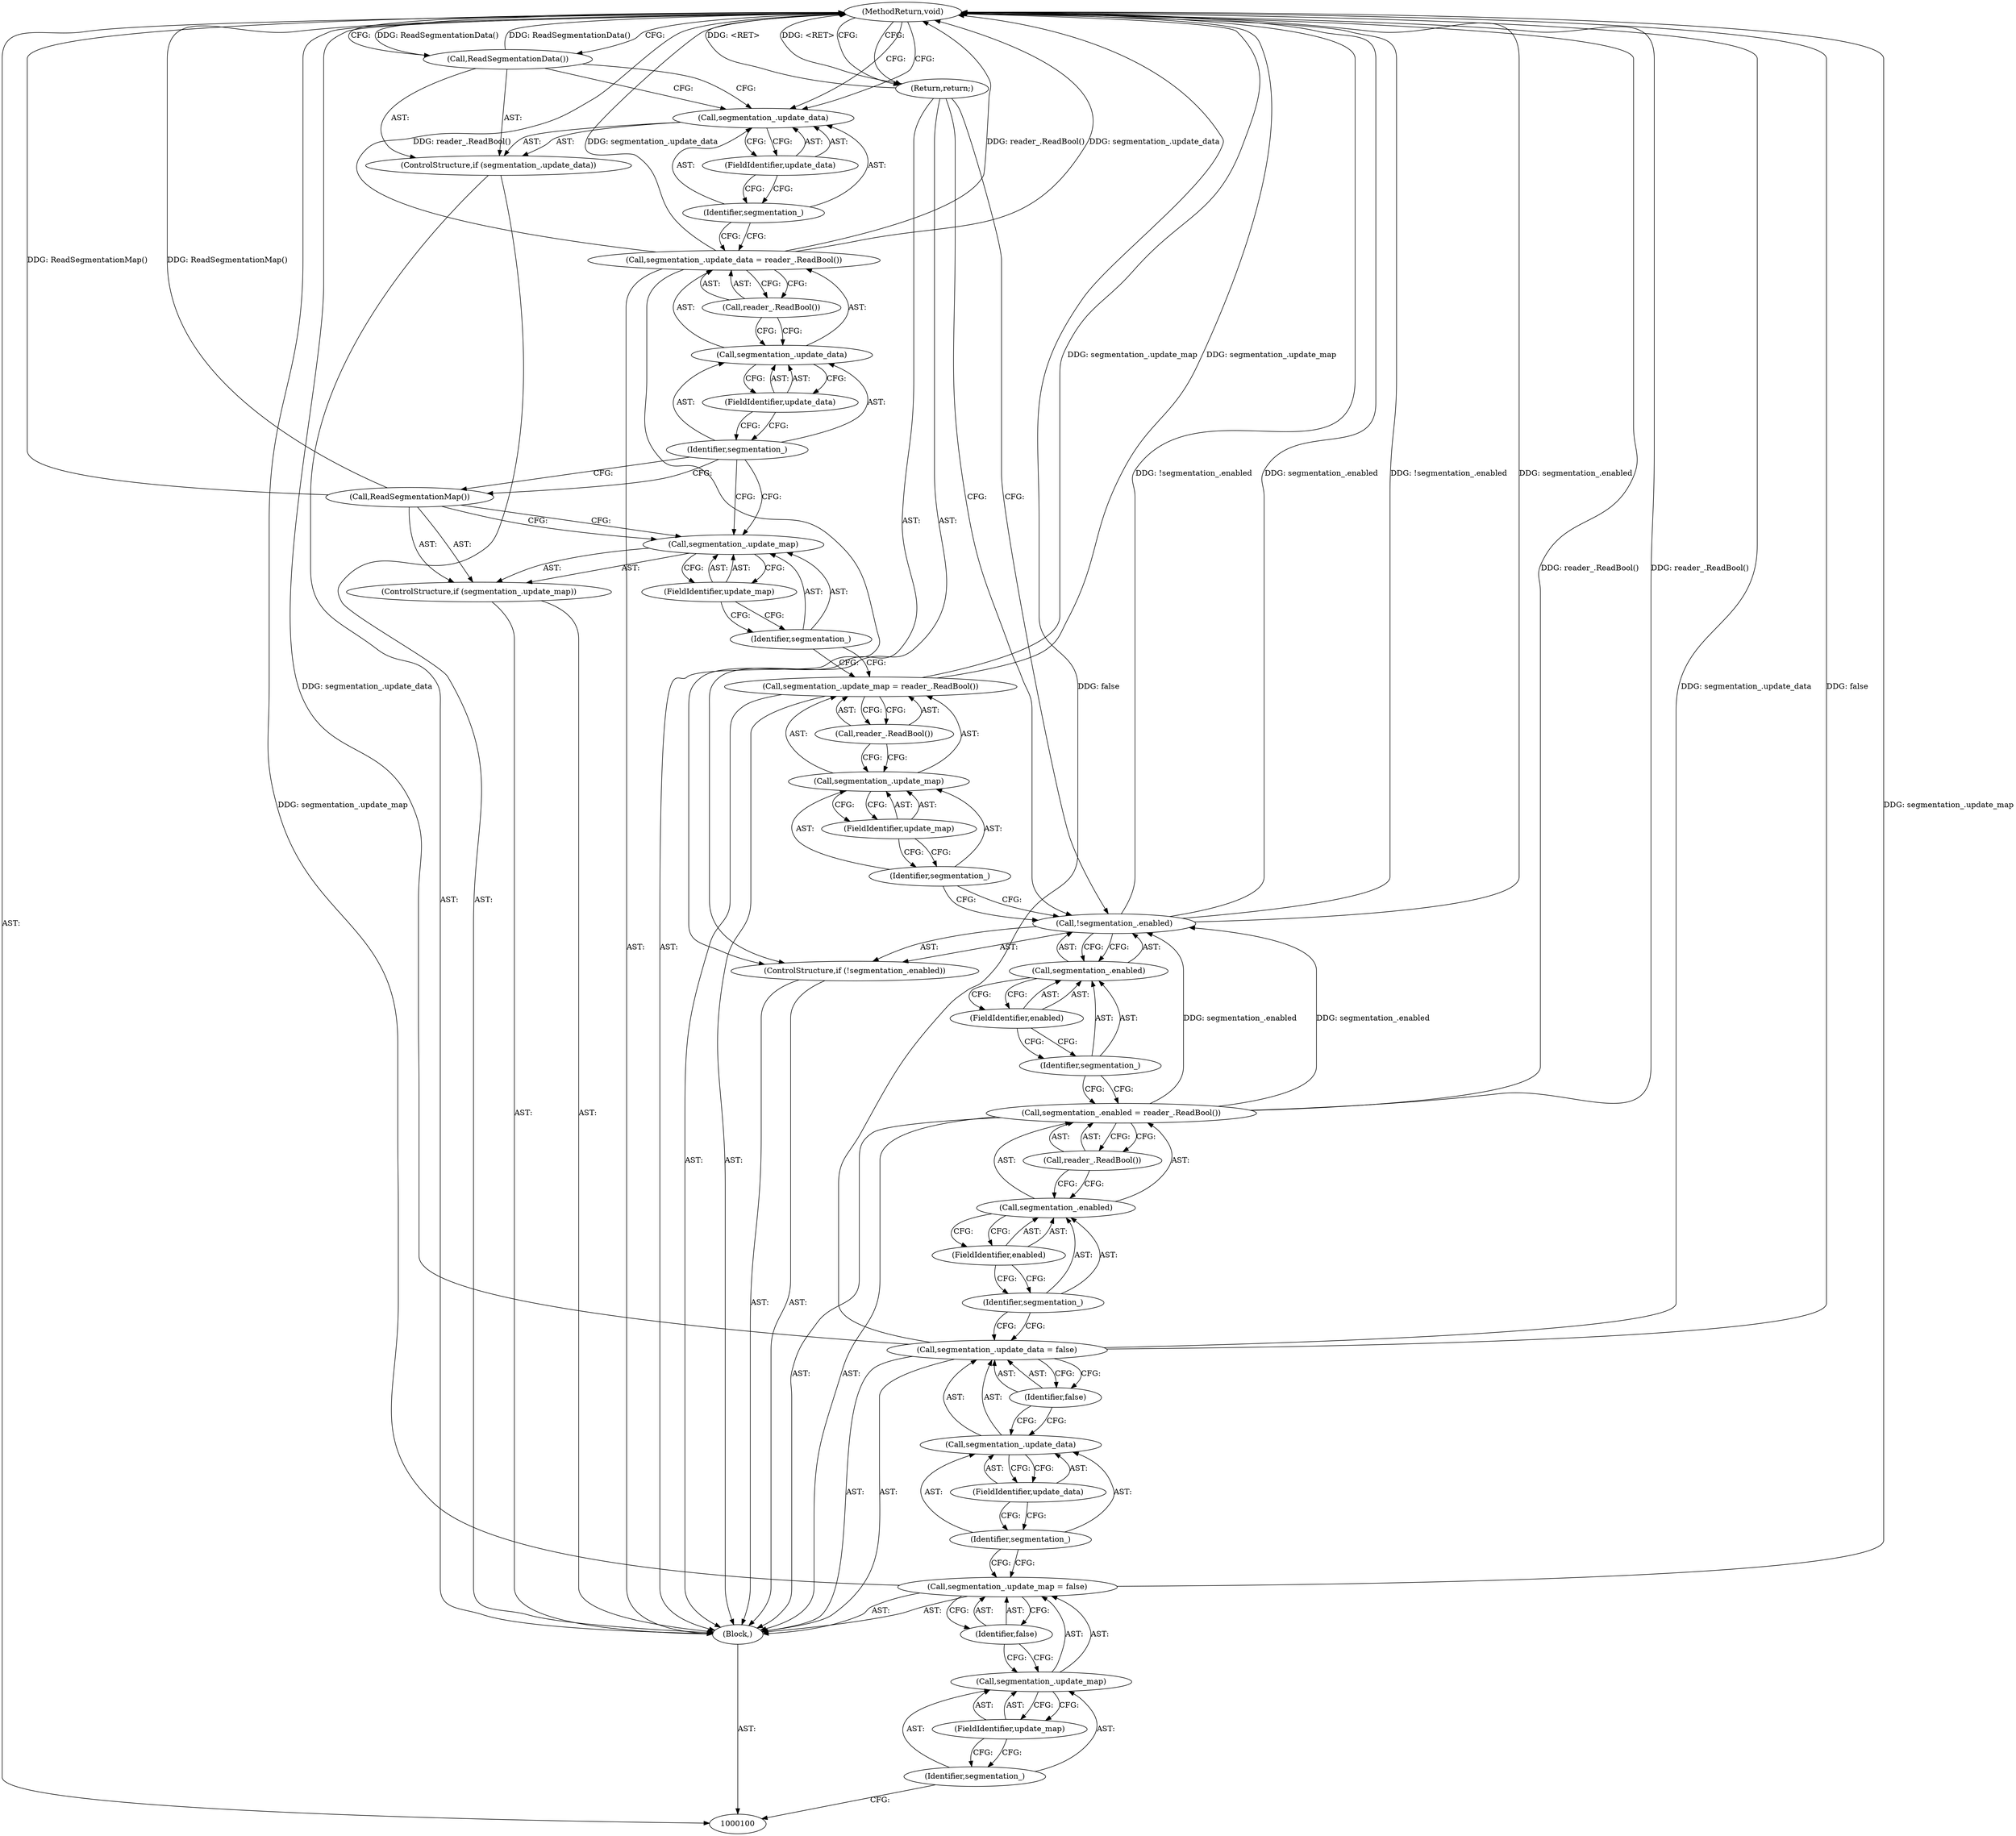 digraph "1_Chrome_27c68f543e5eba779902447445dfb05ec3f5bf75_18" {
"1000143" [label="(MethodReturn,void)"];
"1000101" [label="(Block,)"];
"1000128" [label="(ControlStructure,if (segmentation_.update_map))"];
"1000131" [label="(FieldIdentifier,update_map)"];
"1000129" [label="(Call,segmentation_.update_map)"];
"1000130" [label="(Identifier,segmentation_)"];
"1000132" [label="(Call,ReadSegmentationMap())"];
"1000136" [label="(FieldIdentifier,update_data)"];
"1000133" [label="(Call,segmentation_.update_data = reader_.ReadBool())"];
"1000134" [label="(Call,segmentation_.update_data)"];
"1000135" [label="(Identifier,segmentation_)"];
"1000137" [label="(Call,reader_.ReadBool())"];
"1000138" [label="(ControlStructure,if (segmentation_.update_data))"];
"1000141" [label="(FieldIdentifier,update_data)"];
"1000139" [label="(Call,segmentation_.update_data)"];
"1000140" [label="(Identifier,segmentation_)"];
"1000142" [label="(Call,ReadSegmentationData())"];
"1000105" [label="(FieldIdentifier,update_map)"];
"1000102" [label="(Call,segmentation_.update_map = false)"];
"1000103" [label="(Call,segmentation_.update_map)"];
"1000104" [label="(Identifier,segmentation_)"];
"1000106" [label="(Identifier,false)"];
"1000110" [label="(FieldIdentifier,update_data)"];
"1000107" [label="(Call,segmentation_.update_data = false)"];
"1000108" [label="(Call,segmentation_.update_data)"];
"1000109" [label="(Identifier,segmentation_)"];
"1000111" [label="(Identifier,false)"];
"1000115" [label="(FieldIdentifier,enabled)"];
"1000112" [label="(Call,segmentation_.enabled = reader_.ReadBool())"];
"1000113" [label="(Call,segmentation_.enabled)"];
"1000114" [label="(Identifier,segmentation_)"];
"1000116" [label="(Call,reader_.ReadBool())"];
"1000117" [label="(ControlStructure,if (!segmentation_.enabled))"];
"1000121" [label="(FieldIdentifier,enabled)"];
"1000118" [label="(Call,!segmentation_.enabled)"];
"1000119" [label="(Call,segmentation_.enabled)"];
"1000120" [label="(Identifier,segmentation_)"];
"1000122" [label="(Return,return;)"];
"1000126" [label="(FieldIdentifier,update_map)"];
"1000123" [label="(Call,segmentation_.update_map = reader_.ReadBool())"];
"1000124" [label="(Call,segmentation_.update_map)"];
"1000125" [label="(Identifier,segmentation_)"];
"1000127" [label="(Call,reader_.ReadBool())"];
"1000143" -> "1000100"  [label="AST: "];
"1000143" -> "1000122"  [label="CFG: "];
"1000143" -> "1000142"  [label="CFG: "];
"1000143" -> "1000139"  [label="CFG: "];
"1000122" -> "1000143"  [label="DDG: <RET>"];
"1000142" -> "1000143"  [label="DDG: ReadSegmentationData()"];
"1000107" -> "1000143"  [label="DDG: segmentation_.update_data"];
"1000107" -> "1000143"  [label="DDG: false"];
"1000118" -> "1000143"  [label="DDG: !segmentation_.enabled"];
"1000118" -> "1000143"  [label="DDG: segmentation_.enabled"];
"1000133" -> "1000143"  [label="DDG: reader_.ReadBool()"];
"1000133" -> "1000143"  [label="DDG: segmentation_.update_data"];
"1000123" -> "1000143"  [label="DDG: segmentation_.update_map"];
"1000132" -> "1000143"  [label="DDG: ReadSegmentationMap()"];
"1000102" -> "1000143"  [label="DDG: segmentation_.update_map"];
"1000112" -> "1000143"  [label="DDG: reader_.ReadBool()"];
"1000101" -> "1000100"  [label="AST: "];
"1000102" -> "1000101"  [label="AST: "];
"1000107" -> "1000101"  [label="AST: "];
"1000112" -> "1000101"  [label="AST: "];
"1000117" -> "1000101"  [label="AST: "];
"1000123" -> "1000101"  [label="AST: "];
"1000128" -> "1000101"  [label="AST: "];
"1000133" -> "1000101"  [label="AST: "];
"1000138" -> "1000101"  [label="AST: "];
"1000128" -> "1000101"  [label="AST: "];
"1000129" -> "1000128"  [label="AST: "];
"1000132" -> "1000128"  [label="AST: "];
"1000131" -> "1000129"  [label="AST: "];
"1000131" -> "1000130"  [label="CFG: "];
"1000129" -> "1000131"  [label="CFG: "];
"1000129" -> "1000128"  [label="AST: "];
"1000129" -> "1000131"  [label="CFG: "];
"1000130" -> "1000129"  [label="AST: "];
"1000131" -> "1000129"  [label="AST: "];
"1000132" -> "1000129"  [label="CFG: "];
"1000135" -> "1000129"  [label="CFG: "];
"1000130" -> "1000129"  [label="AST: "];
"1000130" -> "1000123"  [label="CFG: "];
"1000131" -> "1000130"  [label="CFG: "];
"1000132" -> "1000128"  [label="AST: "];
"1000132" -> "1000129"  [label="CFG: "];
"1000135" -> "1000132"  [label="CFG: "];
"1000132" -> "1000143"  [label="DDG: ReadSegmentationMap()"];
"1000136" -> "1000134"  [label="AST: "];
"1000136" -> "1000135"  [label="CFG: "];
"1000134" -> "1000136"  [label="CFG: "];
"1000133" -> "1000101"  [label="AST: "];
"1000133" -> "1000137"  [label="CFG: "];
"1000134" -> "1000133"  [label="AST: "];
"1000137" -> "1000133"  [label="AST: "];
"1000140" -> "1000133"  [label="CFG: "];
"1000133" -> "1000143"  [label="DDG: reader_.ReadBool()"];
"1000133" -> "1000143"  [label="DDG: segmentation_.update_data"];
"1000134" -> "1000133"  [label="AST: "];
"1000134" -> "1000136"  [label="CFG: "];
"1000135" -> "1000134"  [label="AST: "];
"1000136" -> "1000134"  [label="AST: "];
"1000137" -> "1000134"  [label="CFG: "];
"1000135" -> "1000134"  [label="AST: "];
"1000135" -> "1000132"  [label="CFG: "];
"1000135" -> "1000129"  [label="CFG: "];
"1000136" -> "1000135"  [label="CFG: "];
"1000137" -> "1000133"  [label="AST: "];
"1000137" -> "1000134"  [label="CFG: "];
"1000133" -> "1000137"  [label="CFG: "];
"1000138" -> "1000101"  [label="AST: "];
"1000139" -> "1000138"  [label="AST: "];
"1000142" -> "1000138"  [label="AST: "];
"1000141" -> "1000139"  [label="AST: "];
"1000141" -> "1000140"  [label="CFG: "];
"1000139" -> "1000141"  [label="CFG: "];
"1000139" -> "1000138"  [label="AST: "];
"1000139" -> "1000141"  [label="CFG: "];
"1000140" -> "1000139"  [label="AST: "];
"1000141" -> "1000139"  [label="AST: "];
"1000142" -> "1000139"  [label="CFG: "];
"1000143" -> "1000139"  [label="CFG: "];
"1000140" -> "1000139"  [label="AST: "];
"1000140" -> "1000133"  [label="CFG: "];
"1000141" -> "1000140"  [label="CFG: "];
"1000142" -> "1000138"  [label="AST: "];
"1000142" -> "1000139"  [label="CFG: "];
"1000143" -> "1000142"  [label="CFG: "];
"1000142" -> "1000143"  [label="DDG: ReadSegmentationData()"];
"1000105" -> "1000103"  [label="AST: "];
"1000105" -> "1000104"  [label="CFG: "];
"1000103" -> "1000105"  [label="CFG: "];
"1000102" -> "1000101"  [label="AST: "];
"1000102" -> "1000106"  [label="CFG: "];
"1000103" -> "1000102"  [label="AST: "];
"1000106" -> "1000102"  [label="AST: "];
"1000109" -> "1000102"  [label="CFG: "];
"1000102" -> "1000143"  [label="DDG: segmentation_.update_map"];
"1000103" -> "1000102"  [label="AST: "];
"1000103" -> "1000105"  [label="CFG: "];
"1000104" -> "1000103"  [label="AST: "];
"1000105" -> "1000103"  [label="AST: "];
"1000106" -> "1000103"  [label="CFG: "];
"1000104" -> "1000103"  [label="AST: "];
"1000104" -> "1000100"  [label="CFG: "];
"1000105" -> "1000104"  [label="CFG: "];
"1000106" -> "1000102"  [label="AST: "];
"1000106" -> "1000103"  [label="CFG: "];
"1000102" -> "1000106"  [label="CFG: "];
"1000110" -> "1000108"  [label="AST: "];
"1000110" -> "1000109"  [label="CFG: "];
"1000108" -> "1000110"  [label="CFG: "];
"1000107" -> "1000101"  [label="AST: "];
"1000107" -> "1000111"  [label="CFG: "];
"1000108" -> "1000107"  [label="AST: "];
"1000111" -> "1000107"  [label="AST: "];
"1000114" -> "1000107"  [label="CFG: "];
"1000107" -> "1000143"  [label="DDG: segmentation_.update_data"];
"1000107" -> "1000143"  [label="DDG: false"];
"1000108" -> "1000107"  [label="AST: "];
"1000108" -> "1000110"  [label="CFG: "];
"1000109" -> "1000108"  [label="AST: "];
"1000110" -> "1000108"  [label="AST: "];
"1000111" -> "1000108"  [label="CFG: "];
"1000109" -> "1000108"  [label="AST: "];
"1000109" -> "1000102"  [label="CFG: "];
"1000110" -> "1000109"  [label="CFG: "];
"1000111" -> "1000107"  [label="AST: "];
"1000111" -> "1000108"  [label="CFG: "];
"1000107" -> "1000111"  [label="CFG: "];
"1000115" -> "1000113"  [label="AST: "];
"1000115" -> "1000114"  [label="CFG: "];
"1000113" -> "1000115"  [label="CFG: "];
"1000112" -> "1000101"  [label="AST: "];
"1000112" -> "1000116"  [label="CFG: "];
"1000113" -> "1000112"  [label="AST: "];
"1000116" -> "1000112"  [label="AST: "];
"1000120" -> "1000112"  [label="CFG: "];
"1000112" -> "1000143"  [label="DDG: reader_.ReadBool()"];
"1000112" -> "1000118"  [label="DDG: segmentation_.enabled"];
"1000113" -> "1000112"  [label="AST: "];
"1000113" -> "1000115"  [label="CFG: "];
"1000114" -> "1000113"  [label="AST: "];
"1000115" -> "1000113"  [label="AST: "];
"1000116" -> "1000113"  [label="CFG: "];
"1000114" -> "1000113"  [label="AST: "];
"1000114" -> "1000107"  [label="CFG: "];
"1000115" -> "1000114"  [label="CFG: "];
"1000116" -> "1000112"  [label="AST: "];
"1000116" -> "1000113"  [label="CFG: "];
"1000112" -> "1000116"  [label="CFG: "];
"1000117" -> "1000101"  [label="AST: "];
"1000118" -> "1000117"  [label="AST: "];
"1000122" -> "1000117"  [label="AST: "];
"1000121" -> "1000119"  [label="AST: "];
"1000121" -> "1000120"  [label="CFG: "];
"1000119" -> "1000121"  [label="CFG: "];
"1000118" -> "1000117"  [label="AST: "];
"1000118" -> "1000119"  [label="CFG: "];
"1000119" -> "1000118"  [label="AST: "];
"1000122" -> "1000118"  [label="CFG: "];
"1000125" -> "1000118"  [label="CFG: "];
"1000118" -> "1000143"  [label="DDG: !segmentation_.enabled"];
"1000118" -> "1000143"  [label="DDG: segmentation_.enabled"];
"1000112" -> "1000118"  [label="DDG: segmentation_.enabled"];
"1000119" -> "1000118"  [label="AST: "];
"1000119" -> "1000121"  [label="CFG: "];
"1000120" -> "1000119"  [label="AST: "];
"1000121" -> "1000119"  [label="AST: "];
"1000118" -> "1000119"  [label="CFG: "];
"1000120" -> "1000119"  [label="AST: "];
"1000120" -> "1000112"  [label="CFG: "];
"1000121" -> "1000120"  [label="CFG: "];
"1000122" -> "1000117"  [label="AST: "];
"1000122" -> "1000118"  [label="CFG: "];
"1000143" -> "1000122"  [label="CFG: "];
"1000122" -> "1000143"  [label="DDG: <RET>"];
"1000126" -> "1000124"  [label="AST: "];
"1000126" -> "1000125"  [label="CFG: "];
"1000124" -> "1000126"  [label="CFG: "];
"1000123" -> "1000101"  [label="AST: "];
"1000123" -> "1000127"  [label="CFG: "];
"1000124" -> "1000123"  [label="AST: "];
"1000127" -> "1000123"  [label="AST: "];
"1000130" -> "1000123"  [label="CFG: "];
"1000123" -> "1000143"  [label="DDG: segmentation_.update_map"];
"1000124" -> "1000123"  [label="AST: "];
"1000124" -> "1000126"  [label="CFG: "];
"1000125" -> "1000124"  [label="AST: "];
"1000126" -> "1000124"  [label="AST: "];
"1000127" -> "1000124"  [label="CFG: "];
"1000125" -> "1000124"  [label="AST: "];
"1000125" -> "1000118"  [label="CFG: "];
"1000126" -> "1000125"  [label="CFG: "];
"1000127" -> "1000123"  [label="AST: "];
"1000127" -> "1000124"  [label="CFG: "];
"1000123" -> "1000127"  [label="CFG: "];
}
